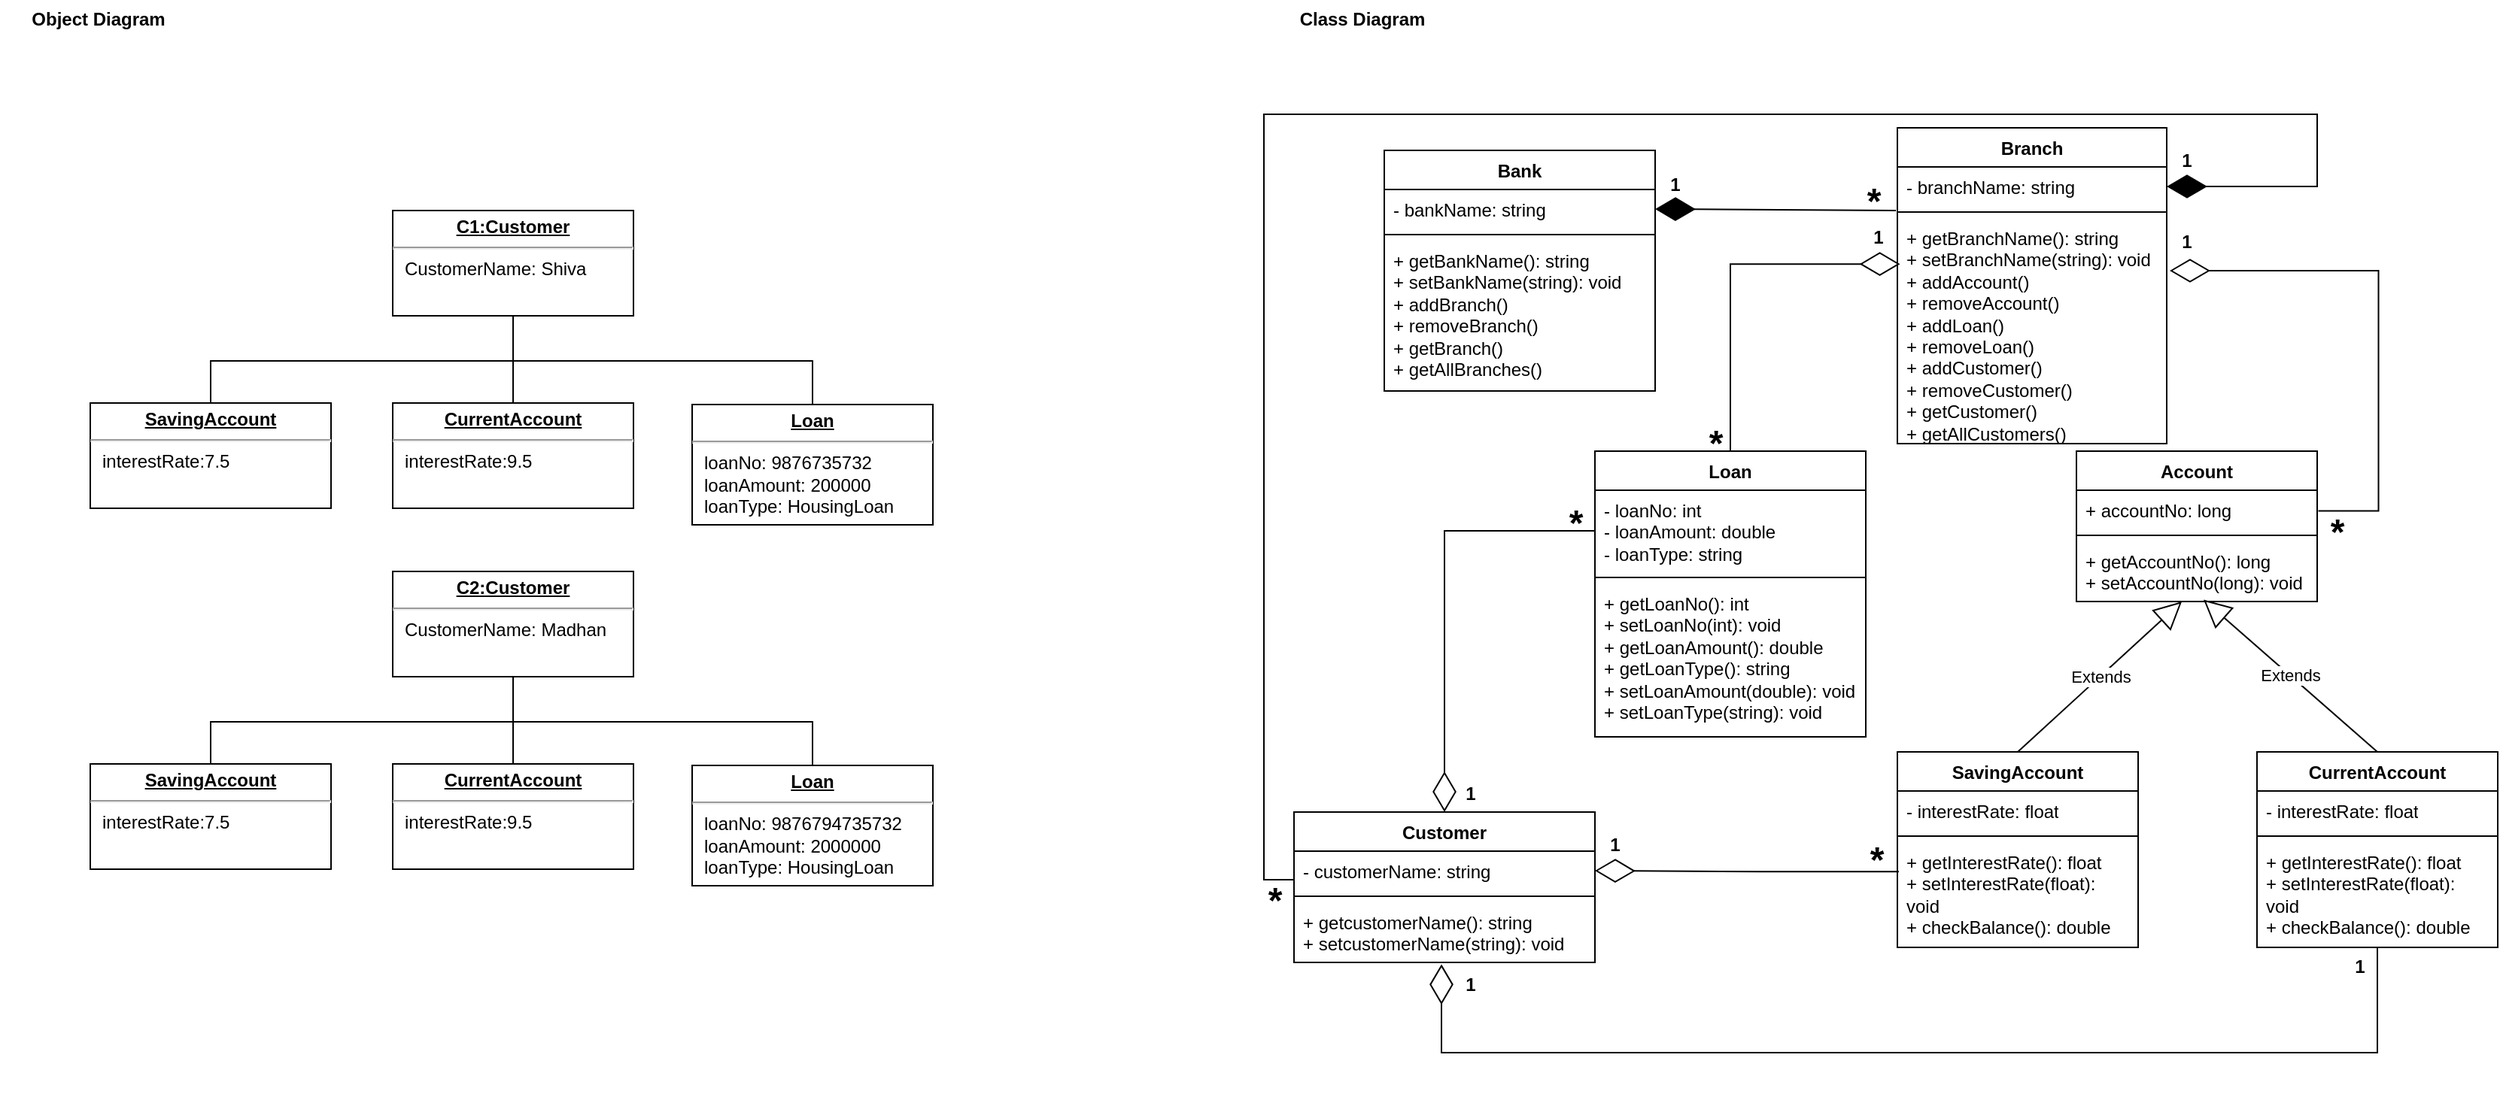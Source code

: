 <mxfile version="21.6.3" type="google">
  <diagram name="Page-1" id="-rceM9thmafvOb7KjT6K">
    <mxGraphModel grid="1" page="1" gridSize="10" guides="1" tooltips="1" connect="1" arrows="1" fold="1" pageScale="1" pageWidth="850" pageHeight="1100" background="#ffffff" math="0" shadow="0">
      <root>
        <mxCell id="0" />
        <mxCell id="1" parent="0" />
        <mxCell id="H-UfnnMiaNuS4naoTqkI-30" style="edgeStyle=orthogonalEdgeStyle;rounded=0;orthogonalLoop=1;jettySize=auto;html=1;exitX=0.5;exitY=0;exitDx=0;exitDy=0;entryX=0.01;entryY=0.204;entryDx=0;entryDy=0;entryPerimeter=0;endArrow=diamondThin;endFill=0;strokeWidth=1;endSize=24;" edge="1" parent="1" source="H-UfnnMiaNuS4naoTqkI-1" target="H-UfnnMiaNuS4naoTqkI-12">
          <mxGeometry relative="1" as="geometry" />
        </mxCell>
        <mxCell id="H-UfnnMiaNuS4naoTqkI-1" value="Loan" style="swimlane;fontStyle=1;align=center;verticalAlign=top;childLayout=stackLayout;horizontal=1;startSize=26;horizontalStack=0;resizeParent=1;resizeParentMax=0;resizeLast=0;collapsible=1;marginBottom=0;whiteSpace=wrap;html=1;" vertex="1" parent="1">
          <mxGeometry x="240" y="360" width="180" height="190" as="geometry" />
        </mxCell>
        <mxCell id="H-UfnnMiaNuS4naoTqkI-2" value="- loanNo: int&lt;br&gt;- loanAmount: double&lt;br&gt;- loanType: string" style="text;strokeColor=none;fillColor=none;align=left;verticalAlign=top;spacingLeft=4;spacingRight=4;overflow=hidden;rotatable=0;points=[[0,0.5],[1,0.5]];portConstraint=eastwest;whiteSpace=wrap;html=1;" vertex="1" parent="H-UfnnMiaNuS4naoTqkI-1">
          <mxGeometry y="26" width="180" height="54" as="geometry" />
        </mxCell>
        <mxCell id="H-UfnnMiaNuS4naoTqkI-3" value="" style="line;strokeWidth=1;fillColor=none;align=left;verticalAlign=middle;spacingTop=-1;spacingLeft=3;spacingRight=3;rotatable=0;labelPosition=right;points=[];portConstraint=eastwest;strokeColor=inherit;" vertex="1" parent="H-UfnnMiaNuS4naoTqkI-1">
          <mxGeometry y="80" width="180" height="8" as="geometry" />
        </mxCell>
        <mxCell id="H-UfnnMiaNuS4naoTqkI-4" value="+ getLoanNo(): int&lt;br&gt;+ setLoanNo(int): void&lt;br&gt;+ getLoanAmount(): double&lt;br&gt;+ getLoanType(): string&lt;br&gt;+ setLoanAmount(double): void&lt;br&gt;+ setLoanType(string): void" style="text;strokeColor=none;fillColor=none;align=left;verticalAlign=top;spacingLeft=4;spacingRight=4;overflow=hidden;rotatable=0;points=[[0,0.5],[1,0.5]];portConstraint=eastwest;whiteSpace=wrap;html=1;" vertex="1" parent="H-UfnnMiaNuS4naoTqkI-1">
          <mxGeometry y="88" width="180" height="102" as="geometry" />
        </mxCell>
        <mxCell id="H-UfnnMiaNuS4naoTqkI-5" value="Bank" style="swimlane;fontStyle=1;align=center;verticalAlign=top;childLayout=stackLayout;horizontal=1;startSize=26;horizontalStack=0;resizeParent=1;resizeParentMax=0;resizeLast=0;collapsible=1;marginBottom=0;whiteSpace=wrap;html=1;" vertex="1" parent="1">
          <mxGeometry x="100" y="160" width="180" height="160" as="geometry" />
        </mxCell>
        <mxCell id="H-UfnnMiaNuS4naoTqkI-6" value="- bankName: string" style="text;strokeColor=none;fillColor=none;align=left;verticalAlign=top;spacingLeft=4;spacingRight=4;overflow=hidden;rotatable=0;points=[[0,0.5],[1,0.5]];portConstraint=eastwest;whiteSpace=wrap;html=1;" vertex="1" parent="H-UfnnMiaNuS4naoTqkI-5">
          <mxGeometry y="26" width="180" height="26" as="geometry" />
        </mxCell>
        <mxCell id="H-UfnnMiaNuS4naoTqkI-7" value="" style="line;strokeWidth=1;fillColor=none;align=left;verticalAlign=middle;spacingTop=-1;spacingLeft=3;spacingRight=3;rotatable=0;labelPosition=right;points=[];portConstraint=eastwest;strokeColor=inherit;" vertex="1" parent="H-UfnnMiaNuS4naoTqkI-5">
          <mxGeometry y="52" width="180" height="8" as="geometry" />
        </mxCell>
        <mxCell id="H-UfnnMiaNuS4naoTqkI-8" value="+ getBankName(): string&lt;br&gt;+ setBankName(string): void&lt;br&gt;+ addBranch()&lt;br&gt;+ removeBranch()&lt;br&gt;+ getBranch()&lt;br&gt;+ getAllBranches()" style="text;strokeColor=none;fillColor=none;align=left;verticalAlign=top;spacingLeft=4;spacingRight=4;overflow=hidden;rotatable=0;points=[[0,0.5],[1,0.5]];portConstraint=eastwest;whiteSpace=wrap;html=1;" vertex="1" parent="H-UfnnMiaNuS4naoTqkI-5">
          <mxGeometry y="60" width="180" height="100" as="geometry" />
        </mxCell>
        <mxCell id="H-UfnnMiaNuS4naoTqkI-9" value="Branch" style="swimlane;fontStyle=1;align=center;verticalAlign=top;childLayout=stackLayout;horizontal=1;startSize=26;horizontalStack=0;resizeParent=1;resizeParentMax=0;resizeLast=0;collapsible=1;marginBottom=0;whiteSpace=wrap;html=1;" vertex="1" parent="1">
          <mxGeometry x="441" y="145" width="179" height="210" as="geometry" />
        </mxCell>
        <mxCell id="H-UfnnMiaNuS4naoTqkI-10" value="- branchName: string" style="text;strokeColor=none;fillColor=none;align=left;verticalAlign=top;spacingLeft=4;spacingRight=4;overflow=hidden;rotatable=0;points=[[0,0.5],[1,0.5]];portConstraint=eastwest;whiteSpace=wrap;html=1;" vertex="1" parent="H-UfnnMiaNuS4naoTqkI-9">
          <mxGeometry y="26" width="179" height="26" as="geometry" />
        </mxCell>
        <mxCell id="H-UfnnMiaNuS4naoTqkI-11" value="" style="line;strokeWidth=1;fillColor=none;align=left;verticalAlign=middle;spacingTop=-1;spacingLeft=3;spacingRight=3;rotatable=0;labelPosition=right;points=[];portConstraint=eastwest;strokeColor=inherit;" vertex="1" parent="H-UfnnMiaNuS4naoTqkI-9">
          <mxGeometry y="52" width="179" height="8" as="geometry" />
        </mxCell>
        <mxCell id="H-UfnnMiaNuS4naoTqkI-12" value="+ getBranchName(): string&lt;br&gt;+ setBranchName(string): void&lt;br&gt;+ addAccount()&lt;br&gt;+ removeAccount()&lt;br&gt;+ addLoan()&lt;br&gt;+ removeLoan()&lt;br&gt;+ addCustomer()&lt;br&gt;+ removeCustomer()&lt;br&gt;+ getCustomer()&lt;br&gt;+ getAllCustomers()" style="text;strokeColor=none;fillColor=none;align=left;verticalAlign=top;spacingLeft=4;spacingRight=4;overflow=hidden;rotatable=0;points=[[0,0.5],[1,0.5]];portConstraint=eastwest;whiteSpace=wrap;html=1;" vertex="1" parent="H-UfnnMiaNuS4naoTqkI-9">
          <mxGeometry y="60" width="179" height="150" as="geometry" />
        </mxCell>
        <mxCell id="H-UfnnMiaNuS4naoTqkI-13" value="Account" style="swimlane;fontStyle=1;align=center;verticalAlign=top;childLayout=stackLayout;horizontal=1;startSize=26;horizontalStack=0;resizeParent=1;resizeParentMax=0;resizeLast=0;collapsible=1;marginBottom=0;whiteSpace=wrap;html=1;" vertex="1" parent="1">
          <mxGeometry x="560" y="360" width="160" height="100" as="geometry" />
        </mxCell>
        <mxCell id="H-UfnnMiaNuS4naoTqkI-14" value="+ accountNo: long" style="text;strokeColor=none;fillColor=none;align=left;verticalAlign=top;spacingLeft=4;spacingRight=4;overflow=hidden;rotatable=0;points=[[0,0.5],[1,0.5]];portConstraint=eastwest;whiteSpace=wrap;html=1;" vertex="1" parent="H-UfnnMiaNuS4naoTqkI-13">
          <mxGeometry y="26" width="160" height="26" as="geometry" />
        </mxCell>
        <mxCell id="H-UfnnMiaNuS4naoTqkI-15" value="" style="line;strokeWidth=1;fillColor=none;align=left;verticalAlign=middle;spacingTop=-1;spacingLeft=3;spacingRight=3;rotatable=0;labelPosition=right;points=[];portConstraint=eastwest;strokeColor=inherit;" vertex="1" parent="H-UfnnMiaNuS4naoTqkI-13">
          <mxGeometry y="52" width="160" height="8" as="geometry" />
        </mxCell>
        <mxCell id="H-UfnnMiaNuS4naoTqkI-16" value="+ getAccountNo(): long&lt;br&gt;+ setAccountNo(long): void" style="text;strokeColor=none;fillColor=none;align=left;verticalAlign=top;spacingLeft=4;spacingRight=4;overflow=hidden;rotatable=0;points=[[0,0.5],[1,0.5]];portConstraint=eastwest;whiteSpace=wrap;html=1;" vertex="1" parent="H-UfnnMiaNuS4naoTqkI-13">
          <mxGeometry y="60" width="160" height="40" as="geometry" />
        </mxCell>
        <mxCell id="H-UfnnMiaNuS4naoTqkI-17" value="Customer" style="swimlane;fontStyle=1;align=center;verticalAlign=top;childLayout=stackLayout;horizontal=1;startSize=26;horizontalStack=0;resizeParent=1;resizeParentMax=0;resizeLast=0;collapsible=1;marginBottom=0;whiteSpace=wrap;html=1;" vertex="1" parent="1">
          <mxGeometry x="40" y="600" width="200" height="100" as="geometry" />
        </mxCell>
        <mxCell id="H-UfnnMiaNuS4naoTqkI-18" value="- customerName: string" style="text;strokeColor=none;fillColor=none;align=left;verticalAlign=top;spacingLeft=4;spacingRight=4;overflow=hidden;rotatable=0;points=[[0,0.5],[1,0.5]];portConstraint=eastwest;whiteSpace=wrap;html=1;" vertex="1" parent="H-UfnnMiaNuS4naoTqkI-17">
          <mxGeometry y="26" width="200" height="26" as="geometry" />
        </mxCell>
        <mxCell id="H-UfnnMiaNuS4naoTqkI-19" value="" style="line;strokeWidth=1;fillColor=none;align=left;verticalAlign=middle;spacingTop=-1;spacingLeft=3;spacingRight=3;rotatable=0;labelPosition=right;points=[];portConstraint=eastwest;strokeColor=inherit;" vertex="1" parent="H-UfnnMiaNuS4naoTqkI-17">
          <mxGeometry y="52" width="200" height="8" as="geometry" />
        </mxCell>
        <mxCell id="H-UfnnMiaNuS4naoTqkI-20" value="+ getcustomerName(): string&lt;br&gt;+ setcustomerName(string): void" style="text;strokeColor=none;fillColor=none;align=left;verticalAlign=top;spacingLeft=4;spacingRight=4;overflow=hidden;rotatable=0;points=[[0,0.5],[1,0.5]];portConstraint=eastwest;whiteSpace=wrap;html=1;" vertex="1" parent="H-UfnnMiaNuS4naoTqkI-17">
          <mxGeometry y="60" width="200" height="40" as="geometry" />
        </mxCell>
        <mxCell id="H-UfnnMiaNuS4naoTqkI-21" value="SavingAccount" style="swimlane;fontStyle=1;align=center;verticalAlign=top;childLayout=stackLayout;horizontal=1;startSize=26;horizontalStack=0;resizeParent=1;resizeParentMax=0;resizeLast=0;collapsible=1;marginBottom=0;whiteSpace=wrap;html=1;" vertex="1" parent="1">
          <mxGeometry x="441" y="560" width="160" height="130" as="geometry" />
        </mxCell>
        <mxCell id="H-UfnnMiaNuS4naoTqkI-22" value="- interestRate: float" style="text;strokeColor=none;fillColor=none;align=left;verticalAlign=top;spacingLeft=4;spacingRight=4;overflow=hidden;rotatable=0;points=[[0,0.5],[1,0.5]];portConstraint=eastwest;whiteSpace=wrap;html=1;" vertex="1" parent="H-UfnnMiaNuS4naoTqkI-21">
          <mxGeometry y="26" width="160" height="26" as="geometry" />
        </mxCell>
        <mxCell id="H-UfnnMiaNuS4naoTqkI-23" value="" style="line;strokeWidth=1;fillColor=none;align=left;verticalAlign=middle;spacingTop=-1;spacingLeft=3;spacingRight=3;rotatable=0;labelPosition=right;points=[];portConstraint=eastwest;strokeColor=inherit;" vertex="1" parent="H-UfnnMiaNuS4naoTqkI-21">
          <mxGeometry y="52" width="160" height="8" as="geometry" />
        </mxCell>
        <mxCell id="H-UfnnMiaNuS4naoTqkI-24" value="+ getInterestRate(): float&lt;br&gt;+ setInterestRate(float): void&lt;br&gt;+ checkBalance(): double" style="text;strokeColor=none;fillColor=none;align=left;verticalAlign=top;spacingLeft=4;spacingRight=4;overflow=hidden;rotatable=0;points=[[0,0.5],[1,0.5]];portConstraint=eastwest;whiteSpace=wrap;html=1;" vertex="1" parent="H-UfnnMiaNuS4naoTqkI-21">
          <mxGeometry y="60" width="160" height="70" as="geometry" />
        </mxCell>
        <mxCell id="H-UfnnMiaNuS4naoTqkI-25" value="CurrentAccount" style="swimlane;fontStyle=1;align=center;verticalAlign=top;childLayout=stackLayout;horizontal=1;startSize=26;horizontalStack=0;resizeParent=1;resizeParentMax=0;resizeLast=0;collapsible=1;marginBottom=0;whiteSpace=wrap;html=1;" vertex="1" parent="1">
          <mxGeometry x="680" y="560" width="160" height="130" as="geometry" />
        </mxCell>
        <mxCell id="H-UfnnMiaNuS4naoTqkI-26" value="- interestRate: float" style="text;strokeColor=none;fillColor=none;align=left;verticalAlign=top;spacingLeft=4;spacingRight=4;overflow=hidden;rotatable=0;points=[[0,0.5],[1,0.5]];portConstraint=eastwest;whiteSpace=wrap;html=1;" vertex="1" parent="H-UfnnMiaNuS4naoTqkI-25">
          <mxGeometry y="26" width="160" height="26" as="geometry" />
        </mxCell>
        <mxCell id="H-UfnnMiaNuS4naoTqkI-27" value="" style="line;strokeWidth=1;fillColor=none;align=left;verticalAlign=middle;spacingTop=-1;spacingLeft=3;spacingRight=3;rotatable=0;labelPosition=right;points=[];portConstraint=eastwest;strokeColor=inherit;" vertex="1" parent="H-UfnnMiaNuS4naoTqkI-25">
          <mxGeometry y="52" width="160" height="8" as="geometry" />
        </mxCell>
        <mxCell id="H-UfnnMiaNuS4naoTqkI-28" value="+ getInterestRate(): float&lt;br style=&quot;border-color: var(--border-color);&quot;&gt;+ setInterestRate(float): void&lt;br style=&quot;border-color: var(--border-color);&quot;&gt;+ checkBalance(): double" style="text;strokeColor=none;fillColor=none;align=left;verticalAlign=top;spacingLeft=4;spacingRight=4;overflow=hidden;rotatable=0;points=[[0,0.5],[1,0.5]];portConstraint=eastwest;whiteSpace=wrap;html=1;" vertex="1" parent="H-UfnnMiaNuS4naoTqkI-25">
          <mxGeometry y="60" width="160" height="70" as="geometry" />
        </mxCell>
        <mxCell id="H-UfnnMiaNuS4naoTqkI-29" value="" style="endArrow=diamondThin;endFill=1;endSize=24;html=1;rounded=0;entryX=1;entryY=0.5;entryDx=0;entryDy=0;" edge="1" parent="1" target="H-UfnnMiaNuS4naoTqkI-6">
          <mxGeometry width="160" relative="1" as="geometry">
            <mxPoint x="440" y="200" as="sourcePoint" />
            <mxPoint x="320" y="200" as="targetPoint" />
          </mxGeometry>
        </mxCell>
        <mxCell id="H-UfnnMiaNuS4naoTqkI-32" style="edgeStyle=orthogonalEdgeStyle;rounded=0;orthogonalLoop=1;jettySize=auto;html=1;exitX=1;exitY=0.5;exitDx=0;exitDy=0;endArrow=diamondThin;endFill=0;endSize=24;" edge="1" parent="1">
          <mxGeometry relative="1" as="geometry">
            <mxPoint x="720.75" y="399.8" as="sourcePoint" />
            <mxPoint x="622" y="240" as="targetPoint" />
            <Array as="points">
              <mxPoint x="760.75" y="399.8" />
              <mxPoint x="760.75" y="239.8" />
            </Array>
          </mxGeometry>
        </mxCell>
        <mxCell id="H-UfnnMiaNuS4naoTqkI-33" value="1" style="text;align=center;fontStyle=1;verticalAlign=middle;spacingLeft=3;spacingRight=3;strokeColor=none;rotatable=0;points=[[0,0.5],[1,0.5]];portConstraint=eastwest;html=1;" vertex="1" parent="1">
          <mxGeometry x="415" y="205" width="25" height="26" as="geometry" />
        </mxCell>
        <mxCell id="H-UfnnMiaNuS4naoTqkI-34" value="1" style="text;align=center;fontStyle=1;verticalAlign=middle;spacingLeft=3;spacingRight=3;strokeColor=none;rotatable=0;points=[[0,0.5],[1,0.5]];portConstraint=eastwest;html=1;" vertex="1" parent="1">
          <mxGeometry x="280" y="170" width="25" height="26" as="geometry" />
        </mxCell>
        <mxCell id="H-UfnnMiaNuS4naoTqkI-35" value="1" style="text;align=center;fontStyle=1;verticalAlign=middle;spacingLeft=3;spacingRight=3;strokeColor=none;rotatable=0;points=[[0,0.5],[1,0.5]];portConstraint=eastwest;html=1;" vertex="1" parent="1">
          <mxGeometry x="620" y="208" width="25" height="26" as="geometry" />
        </mxCell>
        <mxCell id="H-UfnnMiaNuS4naoTqkI-36" value="&lt;font style=&quot;font-size: 24px;&quot;&gt;*&lt;/font&gt;" style="text;align=center;fontStyle=1;verticalAlign=middle;spacingLeft=3;spacingRight=3;strokeColor=none;rotatable=0;points=[[0,0.5],[1,0.5]];portConstraint=eastwest;html=1;" vertex="1" parent="1">
          <mxGeometry x="412" y="181" width="25" height="26" as="geometry" />
        </mxCell>
        <mxCell id="H-UfnnMiaNuS4naoTqkI-37" value="&lt;font style=&quot;font-size: 24px;&quot;&gt;*&lt;/font&gt;" style="text;align=center;fontStyle=1;verticalAlign=middle;spacingLeft=3;spacingRight=3;strokeColor=none;rotatable=0;points=[[0,0.5],[1,0.5]];portConstraint=eastwest;html=1;" vertex="1" parent="1">
          <mxGeometry x="307" y="342" width="25" height="26" as="geometry" />
        </mxCell>
        <mxCell id="H-UfnnMiaNuS4naoTqkI-38" value="&lt;font style=&quot;font-size: 24px;&quot;&gt;*&lt;/font&gt;" style="text;align=center;fontStyle=1;verticalAlign=middle;spacingLeft=3;spacingRight=3;strokeColor=none;rotatable=0;points=[[0,0.5],[1,0.5]];portConstraint=eastwest;html=1;" vertex="1" parent="1">
          <mxGeometry x="720" y="401" width="25" height="26" as="geometry" />
        </mxCell>
        <mxCell id="H-UfnnMiaNuS4naoTqkI-39" value="Extends" style="endArrow=block;endSize=16;endFill=0;html=1;rounded=0;exitX=0.5;exitY=0;exitDx=0;exitDy=0;entryX=0.438;entryY=1;entryDx=0;entryDy=0;entryPerimeter=0;" edge="1" parent="1" source="H-UfnnMiaNuS4naoTqkI-21" target="H-UfnnMiaNuS4naoTqkI-16">
          <mxGeometry width="160" relative="1" as="geometry">
            <mxPoint x="500" y="510" as="sourcePoint" />
            <mxPoint x="660" y="510" as="targetPoint" />
          </mxGeometry>
        </mxCell>
        <mxCell id="H-UfnnMiaNuS4naoTqkI-40" value="Extends" style="endArrow=block;endSize=16;endFill=0;html=1;rounded=0;exitX=0.5;exitY=0;exitDx=0;exitDy=0;entryX=0.528;entryY=0.97;entryDx=0;entryDy=0;entryPerimeter=0;" edge="1" parent="1" source="H-UfnnMiaNuS4naoTqkI-25" target="H-UfnnMiaNuS4naoTqkI-16">
          <mxGeometry width="160" relative="1" as="geometry">
            <mxPoint x="531" y="570" as="sourcePoint" />
            <mxPoint x="640" y="470" as="targetPoint" />
          </mxGeometry>
        </mxCell>
        <mxCell id="H-UfnnMiaNuS4naoTqkI-42" style="edgeStyle=orthogonalEdgeStyle;rounded=0;orthogonalLoop=1;jettySize=auto;html=1;exitX=0;exitY=0.5;exitDx=0;exitDy=0;entryX=0.5;entryY=0;entryDx=0;entryDy=0;endArrow=diamondThin;endFill=0;endSize=24;" edge="1" parent="1" source="H-UfnnMiaNuS4naoTqkI-2" target="H-UfnnMiaNuS4naoTqkI-17">
          <mxGeometry relative="1" as="geometry">
            <Array as="points">
              <mxPoint x="140" y="413" />
            </Array>
          </mxGeometry>
        </mxCell>
        <mxCell id="H-UfnnMiaNuS4naoTqkI-43" value="1" style="text;align=center;fontStyle=1;verticalAlign=middle;spacingLeft=3;spacingRight=3;strokeColor=none;rotatable=0;points=[[0,0.5],[1,0.5]];portConstraint=eastwest;html=1;" vertex="1" parent="1">
          <mxGeometry x="144" y="575" width="25" height="26" as="geometry" />
        </mxCell>
        <mxCell id="H-UfnnMiaNuS4naoTqkI-44" value="&lt;font style=&quot;font-size: 24px;&quot;&gt;*&lt;/font&gt;" style="text;align=center;fontStyle=1;verticalAlign=middle;spacingLeft=3;spacingRight=3;strokeColor=none;rotatable=0;points=[[0,0.5],[1,0.5]];portConstraint=eastwest;html=1;" vertex="1" parent="1">
          <mxGeometry x="214" y="395" width="25" height="26" as="geometry" />
        </mxCell>
        <mxCell id="H-UfnnMiaNuS4naoTqkI-45" style="edgeStyle=orthogonalEdgeStyle;rounded=0;orthogonalLoop=1;jettySize=auto;html=1;exitX=0.006;exitY=0.28;exitDx=0;exitDy=0;entryX=1;entryY=0.5;entryDx=0;entryDy=0;exitPerimeter=0;endSize=24;endArrow=diamondThin;endFill=0;" edge="1" parent="1" source="H-UfnnMiaNuS4naoTqkI-24" target="H-UfnnMiaNuS4naoTqkI-18">
          <mxGeometry relative="1" as="geometry" />
        </mxCell>
        <mxCell id="H-UfnnMiaNuS4naoTqkI-46" value="&lt;font style=&quot;font-size: 24px;&quot;&gt;*&lt;/font&gt;" style="text;align=center;fontStyle=1;verticalAlign=middle;spacingLeft=3;spacingRight=3;strokeColor=none;rotatable=0;points=[[0,0.5],[1,0.5]];portConstraint=eastwest;html=1;" vertex="1" parent="1">
          <mxGeometry x="414" y="619" width="25" height="26" as="geometry" />
        </mxCell>
        <mxCell id="H-UfnnMiaNuS4naoTqkI-47" value="1" style="text;align=center;fontStyle=1;verticalAlign=middle;spacingLeft=3;spacingRight=3;strokeColor=none;rotatable=0;points=[[0,0.5],[1,0.5]];portConstraint=eastwest;html=1;" vertex="1" parent="1">
          <mxGeometry x="240" y="609" width="25" height="26" as="geometry" />
        </mxCell>
        <mxCell id="H-UfnnMiaNuS4naoTqkI-49" value="1" style="text;align=center;fontStyle=1;verticalAlign=middle;spacingLeft=3;spacingRight=3;strokeColor=none;rotatable=0;points=[[0,0.5],[1,0.5]];portConstraint=eastwest;html=1;" vertex="1" parent="1">
          <mxGeometry x="144" y="702" width="25" height="26" as="geometry" />
        </mxCell>
        <mxCell id="H-UfnnMiaNuS4naoTqkI-50" value="1" style="text;align=center;fontStyle=1;verticalAlign=middle;spacingLeft=3;spacingRight=3;strokeColor=none;rotatable=0;points=[[0,0.5],[1,0.5]];portConstraint=eastwest;html=1;" vertex="1" parent="1">
          <mxGeometry x="735" y="690" width="25" height="26" as="geometry" />
        </mxCell>
        <mxCell id="H-UfnnMiaNuS4naoTqkI-51" style="edgeStyle=orthogonalEdgeStyle;rounded=0;orthogonalLoop=1;jettySize=auto;html=1;entryX=0.49;entryY=1.03;entryDx=0;entryDy=0;entryPerimeter=0;endArrow=diamondThin;endFill=0;endSize=24;" edge="1" parent="1" target="H-UfnnMiaNuS4naoTqkI-20">
          <mxGeometry relative="1" as="geometry">
            <mxPoint x="760" y="690" as="sourcePoint" />
            <Array as="points">
              <mxPoint x="760" y="692" />
              <mxPoint x="760" y="760" />
              <mxPoint x="138" y="760" />
            </Array>
          </mxGeometry>
        </mxCell>
        <mxCell id="H-UfnnMiaNuS4naoTqkI-52" style="edgeStyle=orthogonalEdgeStyle;rounded=0;orthogonalLoop=1;jettySize=auto;html=1;exitX=0;exitY=0.5;exitDx=0;exitDy=0;entryX=1;entryY=0.5;entryDx=0;entryDy=0;endSize=24;endArrow=diamondThin;endFill=1;" edge="1" parent="1" target="H-UfnnMiaNuS4naoTqkI-10">
          <mxGeometry relative="1" as="geometry">
            <mxPoint x="40" y="645" as="sourcePoint" />
            <mxPoint x="530.5" y="166" as="targetPoint" />
            <Array as="points">
              <mxPoint x="20" y="645" />
              <mxPoint x="20" y="136" />
              <mxPoint x="720" y="136" />
              <mxPoint x="720" y="184" />
            </Array>
          </mxGeometry>
        </mxCell>
        <mxCell id="H-UfnnMiaNuS4naoTqkI-53" value="&lt;font style=&quot;font-size: 24px;&quot;&gt;*&lt;/font&gt;" style="text;align=center;fontStyle=1;verticalAlign=middle;spacingLeft=3;spacingRight=3;strokeColor=none;rotatable=0;points=[[0,0.5],[1,0.5]];portConstraint=eastwest;html=1;" vertex="1" parent="1">
          <mxGeometry x="14" y="646" width="25" height="26" as="geometry" />
        </mxCell>
        <mxCell id="H-UfnnMiaNuS4naoTqkI-54" value="1" style="text;align=center;fontStyle=1;verticalAlign=middle;spacingLeft=3;spacingRight=3;strokeColor=none;rotatable=0;points=[[0,0.5],[1,0.5]];portConstraint=eastwest;html=1;" vertex="1" parent="1">
          <mxGeometry x="620" y="154" width="25" height="26" as="geometry" />
        </mxCell>
        <mxCell id="gplFs9_pEOFvq1nxDRVb-1" value="Class Diagram" style="text;align=center;fontStyle=1;verticalAlign=middle;spacingLeft=3;spacingRight=3;strokeColor=none;rotatable=0;points=[[0,0.5],[1,0.5]];portConstraint=eastwest;html=1;" vertex="1" parent="1">
          <mxGeometry x="20" y="60" width="130" height="26" as="geometry" />
        </mxCell>
        <mxCell id="gplFs9_pEOFvq1nxDRVb-2" value="Object Diagram" style="text;align=center;fontStyle=1;verticalAlign=middle;spacingLeft=3;spacingRight=3;strokeColor=none;rotatable=0;points=[[0,0.5],[1,0.5]];portConstraint=eastwest;html=1;" vertex="1" parent="1">
          <mxGeometry x="-820" y="60" width="130" height="26" as="geometry" />
        </mxCell>
        <mxCell id="gplFs9_pEOFvq1nxDRVb-17" style="edgeStyle=orthogonalEdgeStyle;rounded=0;orthogonalLoop=1;jettySize=auto;html=1;exitX=0.5;exitY=1;exitDx=0;exitDy=0;entryX=0.5;entryY=0;entryDx=0;entryDy=0;endArrow=none;endFill=0;" edge="1" parent="1" source="gplFs9_pEOFvq1nxDRVb-5" target="gplFs9_pEOFvq1nxDRVb-7">
          <mxGeometry relative="1" as="geometry">
            <Array as="points">
              <mxPoint x="-479" y="300" />
              <mxPoint x="-680" y="300" />
            </Array>
          </mxGeometry>
        </mxCell>
        <mxCell id="gplFs9_pEOFvq1nxDRVb-5" value="&lt;p style=&quot;margin:0px;margin-top:4px;text-align:center;text-decoration:underline;&quot;&gt;&lt;b&gt;C1:Customer&lt;/b&gt;&lt;/p&gt;&lt;hr&gt;&lt;p style=&quot;margin:0px;margin-left:8px;&quot;&gt;CustomerName: Shiva&lt;/p&gt;&lt;p style=&quot;margin:0px;margin-left:8px;&quot;&gt;&lt;br&gt;&lt;/p&gt;" style="verticalAlign=top;align=left;overflow=fill;fontSize=12;fontFamily=Helvetica;html=1;whiteSpace=wrap;" vertex="1" parent="1">
          <mxGeometry x="-559" y="200" width="160" height="70" as="geometry" />
        </mxCell>
        <mxCell id="gplFs9_pEOFvq1nxDRVb-7" value="&lt;p style=&quot;margin:0px;margin-top:4px;text-align:center;text-decoration:underline;&quot;&gt;&lt;b&gt;SavingAccount&lt;/b&gt;&lt;/p&gt;&lt;hr&gt;&lt;p style=&quot;margin:0px;margin-left:8px;&quot;&gt;interestRate:7.5&lt;/p&gt;&lt;p style=&quot;margin:0px;margin-left:8px;&quot;&gt;&lt;br&gt;&lt;/p&gt;" style="verticalAlign=top;align=left;overflow=fill;fontSize=12;fontFamily=Helvetica;html=1;whiteSpace=wrap;" vertex="1" parent="1">
          <mxGeometry x="-760" y="328" width="160" height="70" as="geometry" />
        </mxCell>
        <mxCell id="gplFs9_pEOFvq1nxDRVb-19" style="edgeStyle=orthogonalEdgeStyle;rounded=0;orthogonalLoop=1;jettySize=auto;html=1;entryX=0.5;entryY=1;entryDx=0;entryDy=0;endArrow=none;endFill=0;" edge="1" parent="1" source="gplFs9_pEOFvq1nxDRVb-8" target="gplFs9_pEOFvq1nxDRVb-5">
          <mxGeometry relative="1" as="geometry" />
        </mxCell>
        <mxCell id="gplFs9_pEOFvq1nxDRVb-8" value="&lt;p style=&quot;margin:0px;margin-top:4px;text-align:center;text-decoration:underline;&quot;&gt;&lt;b&gt;CurrentAccount&lt;/b&gt;&lt;/p&gt;&lt;hr&gt;&lt;p style=&quot;margin:0px;margin-left:8px;&quot;&gt;interestRate:9.5&lt;/p&gt;&lt;p style=&quot;margin:0px;margin-left:8px;&quot;&gt;&lt;br&gt;&lt;/p&gt;" style="verticalAlign=top;align=left;overflow=fill;fontSize=12;fontFamily=Helvetica;html=1;whiteSpace=wrap;" vertex="1" parent="1">
          <mxGeometry x="-559" y="328" width="160" height="70" as="geometry" />
        </mxCell>
        <mxCell id="gplFs9_pEOFvq1nxDRVb-20" style="edgeStyle=orthogonalEdgeStyle;rounded=0;orthogonalLoop=1;jettySize=auto;html=1;exitX=0.5;exitY=0;exitDx=0;exitDy=0;entryX=0.5;entryY=1;entryDx=0;entryDy=0;endArrow=none;endFill=0;" edge="1" parent="1" source="gplFs9_pEOFvq1nxDRVb-9" target="gplFs9_pEOFvq1nxDRVb-5">
          <mxGeometry relative="1" as="geometry">
            <Array as="points">
              <mxPoint x="-280" y="300" />
              <mxPoint x="-479" y="300" />
            </Array>
          </mxGeometry>
        </mxCell>
        <mxCell id="gplFs9_pEOFvq1nxDRVb-9" value="&lt;p style=&quot;margin:0px;margin-top:4px;text-align:center;text-decoration:underline;&quot;&gt;&lt;b&gt;Loan&lt;/b&gt;&lt;/p&gt;&lt;hr&gt;&lt;p style=&quot;margin:0px;margin-left:8px;&quot;&gt;loanNo: 9876735732&lt;/p&gt;&lt;p style=&quot;margin:0px;margin-left:8px;&quot;&gt;loanAmount: 200000&lt;/p&gt;&lt;p style=&quot;margin:0px;margin-left:8px;&quot;&gt;loanType: HousingLoan&lt;/p&gt;&lt;p style=&quot;margin:0px;margin-left:8px;&quot;&gt;&lt;br&gt;&lt;/p&gt;" style="verticalAlign=top;align=left;overflow=fill;fontSize=12;fontFamily=Helvetica;html=1;whiteSpace=wrap;" vertex="1" parent="1">
          <mxGeometry x="-360" y="329" width="160" height="80" as="geometry" />
        </mxCell>
        <mxCell id="gplFs9_pEOFvq1nxDRVb-21" style="edgeStyle=orthogonalEdgeStyle;rounded=0;orthogonalLoop=1;jettySize=auto;html=1;exitX=0.5;exitY=1;exitDx=0;exitDy=0;entryX=0.5;entryY=0;entryDx=0;entryDy=0;endArrow=none;endFill=0;" edge="1" parent="1" source="gplFs9_pEOFvq1nxDRVb-22" target="gplFs9_pEOFvq1nxDRVb-23">
          <mxGeometry relative="1" as="geometry">
            <Array as="points">
              <mxPoint x="-479" y="540" />
              <mxPoint x="-680" y="540" />
            </Array>
          </mxGeometry>
        </mxCell>
        <mxCell id="gplFs9_pEOFvq1nxDRVb-22" value="&lt;p style=&quot;margin:0px;margin-top:4px;text-align:center;text-decoration:underline;&quot;&gt;&lt;b&gt;C2:Customer&lt;/b&gt;&lt;/p&gt;&lt;hr&gt;&lt;p style=&quot;margin:0px;margin-left:8px;&quot;&gt;CustomerName: Madhan&lt;/p&gt;&lt;p style=&quot;margin:0px;margin-left:8px;&quot;&gt;&lt;br&gt;&lt;/p&gt;&lt;p style=&quot;margin:0px;margin-left:8px;&quot;&gt;&lt;br&gt;&lt;/p&gt;" style="verticalAlign=top;align=left;overflow=fill;fontSize=12;fontFamily=Helvetica;html=1;whiteSpace=wrap;" vertex="1" parent="1">
          <mxGeometry x="-559" y="440" width="160" height="70" as="geometry" />
        </mxCell>
        <mxCell id="gplFs9_pEOFvq1nxDRVb-23" value="&lt;p style=&quot;margin:0px;margin-top:4px;text-align:center;text-decoration:underline;&quot;&gt;&lt;b&gt;SavingAccount&lt;/b&gt;&lt;/p&gt;&lt;hr&gt;&lt;p style=&quot;margin:0px;margin-left:8px;&quot;&gt;interestRate:7.5&lt;/p&gt;&lt;p style=&quot;margin:0px;margin-left:8px;&quot;&gt;&lt;br&gt;&lt;/p&gt;" style="verticalAlign=top;align=left;overflow=fill;fontSize=12;fontFamily=Helvetica;html=1;whiteSpace=wrap;" vertex="1" parent="1">
          <mxGeometry x="-760" y="568" width="160" height="70" as="geometry" />
        </mxCell>
        <mxCell id="gplFs9_pEOFvq1nxDRVb-24" style="edgeStyle=orthogonalEdgeStyle;rounded=0;orthogonalLoop=1;jettySize=auto;html=1;entryX=0.5;entryY=1;entryDx=0;entryDy=0;endArrow=none;endFill=0;" edge="1" parent="1" source="gplFs9_pEOFvq1nxDRVb-25" target="gplFs9_pEOFvq1nxDRVb-22">
          <mxGeometry relative="1" as="geometry" />
        </mxCell>
        <mxCell id="gplFs9_pEOFvq1nxDRVb-25" value="&lt;p style=&quot;margin:0px;margin-top:4px;text-align:center;text-decoration:underline;&quot;&gt;&lt;b&gt;CurrentAccount&lt;/b&gt;&lt;/p&gt;&lt;hr&gt;&lt;p style=&quot;margin:0px;margin-left:8px;&quot;&gt;interestRate:9.5&lt;/p&gt;&lt;p style=&quot;margin:0px;margin-left:8px;&quot;&gt;&lt;br&gt;&lt;/p&gt;" style="verticalAlign=top;align=left;overflow=fill;fontSize=12;fontFamily=Helvetica;html=1;whiteSpace=wrap;" vertex="1" parent="1">
          <mxGeometry x="-559" y="568" width="160" height="70" as="geometry" />
        </mxCell>
        <mxCell id="gplFs9_pEOFvq1nxDRVb-26" style="edgeStyle=orthogonalEdgeStyle;rounded=0;orthogonalLoop=1;jettySize=auto;html=1;exitX=0.5;exitY=0;exitDx=0;exitDy=0;entryX=0.5;entryY=1;entryDx=0;entryDy=0;endArrow=none;endFill=0;" edge="1" parent="1" source="gplFs9_pEOFvq1nxDRVb-27" target="gplFs9_pEOFvq1nxDRVb-22">
          <mxGeometry relative="1" as="geometry">
            <Array as="points">
              <mxPoint x="-280" y="540" />
              <mxPoint x="-479" y="540" />
            </Array>
          </mxGeometry>
        </mxCell>
        <mxCell id="gplFs9_pEOFvq1nxDRVb-27" value="&lt;p style=&quot;margin:0px;margin-top:4px;text-align:center;text-decoration:underline;&quot;&gt;&lt;b&gt;Loan&lt;/b&gt;&lt;/p&gt;&lt;hr&gt;&lt;p style=&quot;margin:0px;margin-left:8px;&quot;&gt;loanNo: 9876794735732&lt;/p&gt;&lt;p style=&quot;margin:0px;margin-left:8px;&quot;&gt;loanAmount: 2000000&lt;/p&gt;&lt;p style=&quot;margin:0px;margin-left:8px;&quot;&gt;loanType: HousingLoan&lt;/p&gt;&lt;p style=&quot;margin:0px;margin-left:8px;&quot;&gt;&lt;br&gt;&lt;/p&gt;" style="verticalAlign=top;align=left;overflow=fill;fontSize=12;fontFamily=Helvetica;html=1;whiteSpace=wrap;" vertex="1" parent="1">
          <mxGeometry x="-360" y="569" width="160" height="80" as="geometry" />
        </mxCell>
      </root>
    </mxGraphModel>
  </diagram>
</mxfile>
